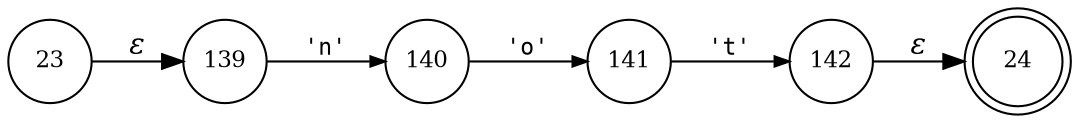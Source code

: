 digraph ATN {
rankdir=LR;
s24[fontsize=11, label="24", shape=doublecircle, fixedsize=true, width=.6];
s139[fontsize=11,label="139", shape=circle, fixedsize=true, width=.55, peripheries=1];
s141[fontsize=11,label="141", shape=circle, fixedsize=true, width=.55, peripheries=1];
s140[fontsize=11,label="140", shape=circle, fixedsize=true, width=.55, peripheries=1];
s23[fontsize=11,label="23", shape=circle, fixedsize=true, width=.55, peripheries=1];
s142[fontsize=11,label="142", shape=circle, fixedsize=true, width=.55, peripheries=1];
s23 -> s139 [fontname="Times-Italic", label="&epsilon;"];
s139 -> s140 [fontsize=11, fontname="Courier", arrowsize=.7, label = "'n'", arrowhead = normal];
s140 -> s141 [fontsize=11, fontname="Courier", arrowsize=.7, label = "'o'", arrowhead = normal];
s141 -> s142 [fontsize=11, fontname="Courier", arrowsize=.7, label = "'t'", arrowhead = normal];
s142 -> s24 [fontname="Times-Italic", label="&epsilon;"];
}